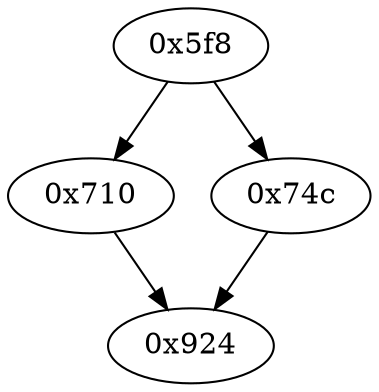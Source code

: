strict digraph "" {
	graph ["edge"="{}",
		file="/Users/mark/Documents/deobfus-2019-ccs/ALL-CFG/small-programs/1b-1-2-2-1-eq127-0-0-0/1528_recovered.dot",
		"graph"="{u'file': u'/Users/mark/Documents/deobfus-2019-ccs/ALL-CFG/small-programs/1b-1-2-2-1-eq127-0-0-0/1528_recovered.dot'}",
		"node"="{u'opcode': u''}"
	];
	"0x924"	 [opcode="[u'mov', u'sub', u'pop']"];
	"0x710"	 [opcode="[u'ldr', u'bl', u'mov', u'b']"];
	"0x710" -> "0x924";
	"0x74c"	 [opcode="[u'ldr', u'ldr', u'sub', u'mul', u'mvn', u'ldr', u'orr', u'mov', u'cmn', u'mov', u'ldr', u'cmp', u'mov', u'mov', u'mov', u'cmn', \
u'mov', u'mov', u'teq', u'mov', u'b']"];
	"0x74c" -> "0x924";
	"0x5f8"	 [opcode="[u'push', u'add', u'sub', u'ldr', u'cmp', u'mvn', u'ldrb', u'strb', u'ldr', u'ldr', u'mov', u'ldr', u'str', u'ldr', u'ldr', u'ldr', \
u'ldr', u'ldr', u'ldr', u'add', u'str', u'ldr', u'add', u'str', u'ldr', u'add', u'str', u'ldr', u'add', u'str', u'ldr', u'add', \
u'str', u'b']"];
	"0x5f8" -> "0x710";
	"0x5f8" -> "0x74c";
}
